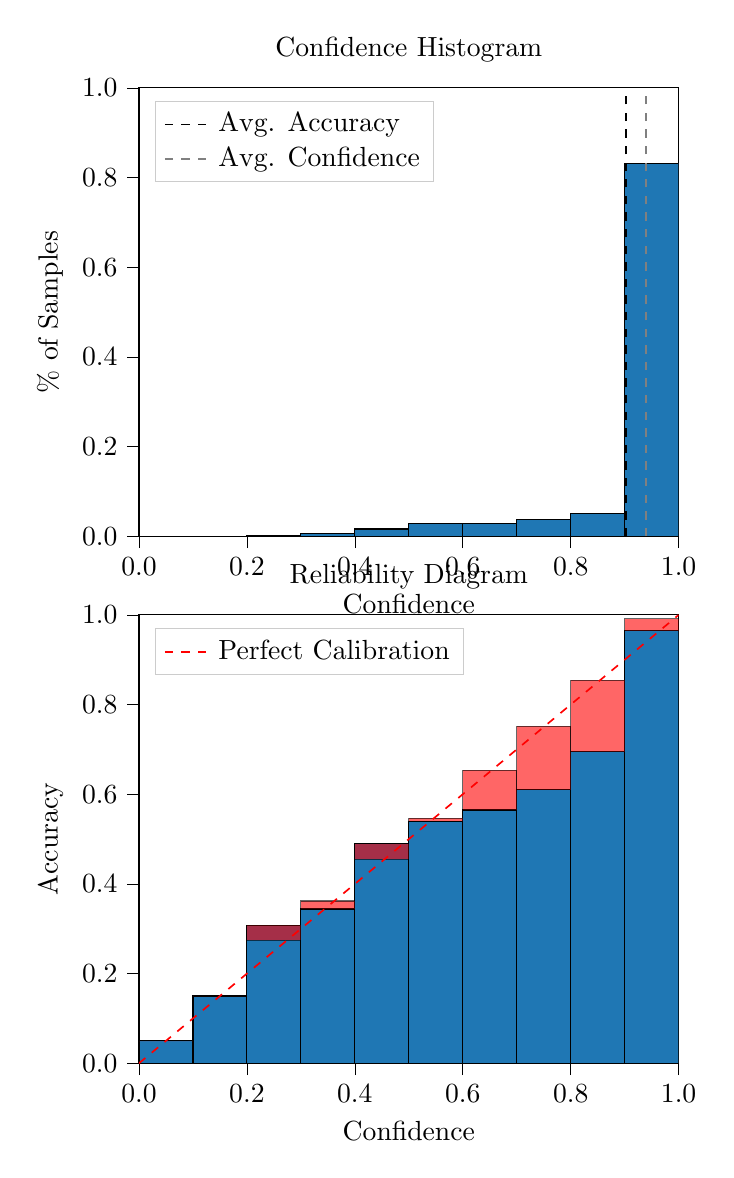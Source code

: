 % This file was created by tikzplotlib v0.9.8.
\begin{tikzpicture}

\definecolor{color0}{rgb}{0.122,0.467,0.706}

\begin{groupplot}[group style={group size=1 by 2}]
\nextgroupplot[
legend cell align={left},
legend style={
  fill opacity=0.8,
  draw opacity=1,
  text opacity=1,
  at={(0.03,0.97)},
  anchor=north west,
  draw=white!80!black
},
tick align=outside,
tick pos=left,
title={Confidence Histogram},
x grid style={white!69.02!black},
xlabel={Confidence},
xmin=0, xmax=1,
xtick style={color=black},
xtick={0,0.2,0.4,0.6,0.8,1},
xticklabels={0.0,0.2,0.4,0.6,0.8,1.0},
y grid style={white!69.02!black},
ylabel={\% of Samples},
ymin=0, ymax=1,
ytick style={color=black},
ytick={0,0.2,0.4,0.6,0.8,1},
yticklabels={0.0,0.2,0.4,0.6,0.8,1.0}
]
\draw[draw=black,fill=color0] (axis cs:-6.939e-18,0) rectangle (axis cs:0.1,0);
\draw[draw=black,fill=color0] (axis cs:0.1,0) rectangle (axis cs:0.2,0);
\draw[draw=black,fill=color0] (axis cs:0.2,0) rectangle (axis cs:0.3,0.001);
\draw[draw=black,fill=color0] (axis cs:0.3,0) rectangle (axis cs:0.4,0.006);
\draw[draw=black,fill=color0] (axis cs:0.4,0) rectangle (axis cs:0.5,0.016);
\draw[draw=black,fill=color0] (axis cs:0.5,0) rectangle (axis cs:0.6,0.029);
\draw[draw=black,fill=color0] (axis cs:0.6,0) rectangle (axis cs:0.7,0.029);
\draw[draw=black,fill=color0] (axis cs:0.7,0) rectangle (axis cs:0.8,0.037);
\draw[draw=black,fill=color0] (axis cs:0.8,0) rectangle (axis cs:0.9,0.051);
\draw[draw=black,fill=color0] (axis cs:0.9,0) rectangle (axis cs:1,0.832);
\addplot [semithick, black, dashed]
table {%
0.903 0
0.903 1
};
\addlegendentry{Avg. Accuracy}
\addplot [semithick, white!50.196!black, dashed]
table {%
0.94 0
0.94 1
};
\addlegendentry{Avg. Confidence}

\nextgroupplot[
legend cell align={left},
legend style={
  fill opacity=0.8,
  draw opacity=1,
  text opacity=1,
  at={(0.03,0.97)},
  anchor=north west,
  draw=white!80!black
},
tick align=outside,
tick pos=left,
title={Reliability Diagram},
x grid style={white!69.02!black},
xlabel={Confidence},
xmin=0, xmax=1,
xtick style={color=black},
xtick={0,0.2,0.4,0.6,0.8,1},
xticklabels={0.0,0.2,0.4,0.6,0.8,1.0},
y grid style={white!69.02!black},
ylabel={Accuracy},
ymin=0, ymax=1,
ytick style={color=black},
ytick={0,0.2,0.4,0.6,0.8,1},
yticklabels={0.0,0.2,0.4,0.6,0.8,1.0}
]
\draw[draw=black,fill=color0] (axis cs:-6.939e-18,0) rectangle (axis cs:0.1,0.05);
\draw[draw=black,fill=color0] (axis cs:0.1,0) rectangle (axis cs:0.2,0.15);
\draw[draw=black,fill=color0] (axis cs:0.2,0) rectangle (axis cs:0.3,0.308);
\draw[draw=black,fill=color0] (axis cs:0.3,0) rectangle (axis cs:0.4,0.344);
\draw[draw=black,fill=color0] (axis cs:0.4,0) rectangle (axis cs:0.5,0.49);
\draw[draw=black,fill=color0] (axis cs:0.5,0) rectangle (axis cs:0.6,0.54);
\draw[draw=black,fill=color0] (axis cs:0.6,0) rectangle (axis cs:0.7,0.565);
\draw[draw=black,fill=color0] (axis cs:0.7,0) rectangle (axis cs:0.8,0.61);
\draw[draw=black,fill=color0] (axis cs:0.8,0) rectangle (axis cs:0.9,0.695);
\draw[draw=black,fill=color0] (axis cs:0.9,0) rectangle (axis cs:1,0.965);
\draw[draw=black,fill=red,opacity=0.6] (axis cs:-6.939e-18,0.05) rectangle (axis cs:0.1,0.05);
\draw[draw=black,fill=red,opacity=0.6] (axis cs:0.1,0.15) rectangle (axis cs:0.2,0.15);
\draw[draw=black,fill=red,opacity=0.6] (axis cs:0.2,0.308) rectangle (axis cs:0.3,0.274);
\draw[draw=black,fill=red,opacity=0.6] (axis cs:0.3,0.344) rectangle (axis cs:0.4,0.362);
\draw[draw=black,fill=red,opacity=0.6] (axis cs:0.4,0.49) rectangle (axis cs:0.5,0.455);
\draw[draw=black,fill=red,opacity=0.6] (axis cs:0.5,0.54) rectangle (axis cs:0.6,0.546);
\draw[draw=black,fill=red,opacity=0.6] (axis cs:0.6,0.565) rectangle (axis cs:0.7,0.653);
\draw[draw=black,fill=red,opacity=0.6] (axis cs:0.7,0.61) rectangle (axis cs:0.8,0.752);
\draw[draw=black,fill=red,opacity=0.6] (axis cs:0.8,0.695) rectangle (axis cs:0.9,0.854);
\draw[draw=black,fill=red,opacity=0.6] (axis cs:0.9,0.965) rectangle (axis cs:1,0.992);
\addplot [semithick, red, dashed]
table {%
0 0
1 1
};
\addlegendentry{Perfect Calibration}
\end{groupplot}

\end{tikzpicture}
